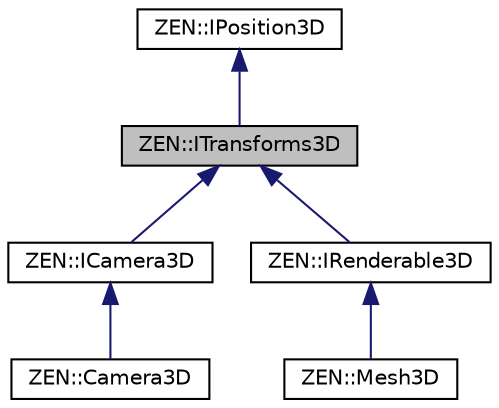 digraph "ZEN::ITransforms3D"
{
 // LATEX_PDF_SIZE
  edge [fontname="Helvetica",fontsize="10",labelfontname="Helvetica",labelfontsize="10"];
  node [fontname="Helvetica",fontsize="10",shape=record];
  Node1 [label="ZEN::ITransforms3D",height=0.2,width=0.4,color="black", fillcolor="grey75", style="filled", fontcolor="black",tooltip=" "];
  Node2 -> Node1 [dir="back",color="midnightblue",fontsize="10",style="solid",fontname="Helvetica"];
  Node2 [label="ZEN::IPosition3D",height=0.2,width=0.4,color="black", fillcolor="white", style="filled",URL="$classZEN_1_1IPosition3D.html",tooltip=" "];
  Node1 -> Node3 [dir="back",color="midnightblue",fontsize="10",style="solid",fontname="Helvetica"];
  Node3 [label="ZEN::ICamera3D",height=0.2,width=0.4,color="black", fillcolor="white", style="filled",URL="$classZEN_1_1ICamera3D.html",tooltip=" "];
  Node3 -> Node4 [dir="back",color="midnightblue",fontsize="10",style="solid",fontname="Helvetica"];
  Node4 [label="ZEN::Camera3D",height=0.2,width=0.4,color="black", fillcolor="white", style="filled",URL="$classZEN_1_1Camera3D.html",tooltip=" "];
  Node1 -> Node5 [dir="back",color="midnightblue",fontsize="10",style="solid",fontname="Helvetica"];
  Node5 [label="ZEN::IRenderable3D",height=0.2,width=0.4,color="black", fillcolor="white", style="filled",URL="$classZEN_1_1IRenderable3D.html",tooltip=" "];
  Node5 -> Node6 [dir="back",color="midnightblue",fontsize="10",style="solid",fontname="Helvetica"];
  Node6 [label="ZEN::Mesh3D",height=0.2,width=0.4,color="black", fillcolor="white", style="filled",URL="$classZEN_1_1Mesh3D.html",tooltip=" "];
}
